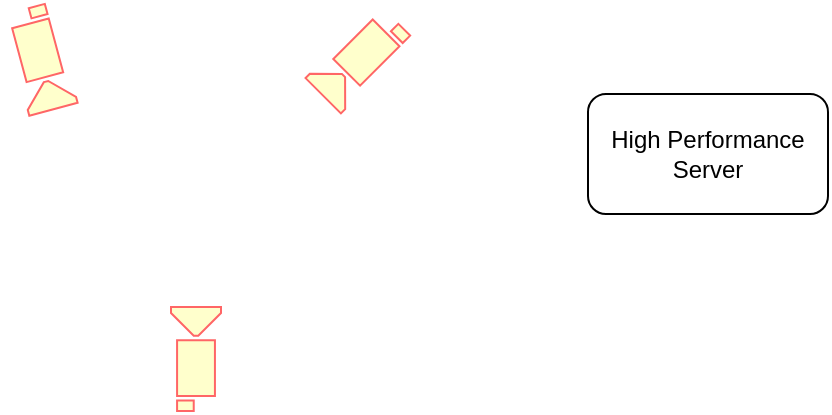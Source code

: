 <mxfile version="21.6.2" type="github">
  <diagram name="Page-1" id="t-3rY1iMN5xklZCQBrU_">
    <mxGraphModel dx="2074" dy="1188" grid="1" gridSize="10" guides="1" tooltips="1" connect="1" arrows="1" fold="1" page="1" pageScale="1" pageWidth="827" pageHeight="1169" math="0" shadow="0">
      <root>
        <mxCell id="0" />
        <mxCell id="1" parent="0" />
        <mxCell id="_ABmjCxCwPryT6eVCt0L-1" value="High Performance&lt;br&gt;Server" style="rounded=1;whiteSpace=wrap;html=1;" vertex="1" parent="1">
          <mxGeometry x="310" y="400" width="120" height="60" as="geometry" />
        </mxCell>
        <mxCell id="_ABmjCxCwPryT6eVCt0L-10" value="" style="sketch=0;pointerEvents=1;shadow=0;dashed=0;html=1;strokeColor=#FF6666;fillColor=#FFFFCC;labelPosition=center;verticalLabelPosition=bottom;verticalAlign=top;outlineConnect=0;align=center;shape=mxgraph.office.devices.video_camera;fontColor=#333333;fillStyle=solid;rotation=-225;" vertex="1" parent="1">
          <mxGeometry x="170" y="370" width="52" height="25" as="geometry" />
        </mxCell>
        <mxCell id="_ABmjCxCwPryT6eVCt0L-11" value="" style="sketch=0;pointerEvents=1;shadow=0;dashed=0;html=1;strokeColor=#FF6666;fillColor=#FFFFCC;labelPosition=center;verticalLabelPosition=bottom;verticalAlign=top;outlineConnect=0;align=center;shape=mxgraph.office.devices.video_camera;fontColor=#333333;fillStyle=solid;rotation=75;" vertex="1" parent="1">
          <mxGeometry x="10" y="370" width="52" height="25" as="geometry" />
        </mxCell>
        <mxCell id="_ABmjCxCwPryT6eVCt0L-12" value="" style="sketch=0;pointerEvents=1;shadow=0;dashed=0;html=1;strokeColor=#FF6666;fillColor=#FFFFCC;labelPosition=center;verticalLabelPosition=bottom;verticalAlign=top;outlineConnect=0;align=center;shape=mxgraph.office.devices.video_camera;fontColor=#333333;fillStyle=solid;rotation=-90;" vertex="1" parent="1">
          <mxGeometry x="88" y="520" width="52" height="25" as="geometry" />
        </mxCell>
      </root>
    </mxGraphModel>
  </diagram>
</mxfile>
